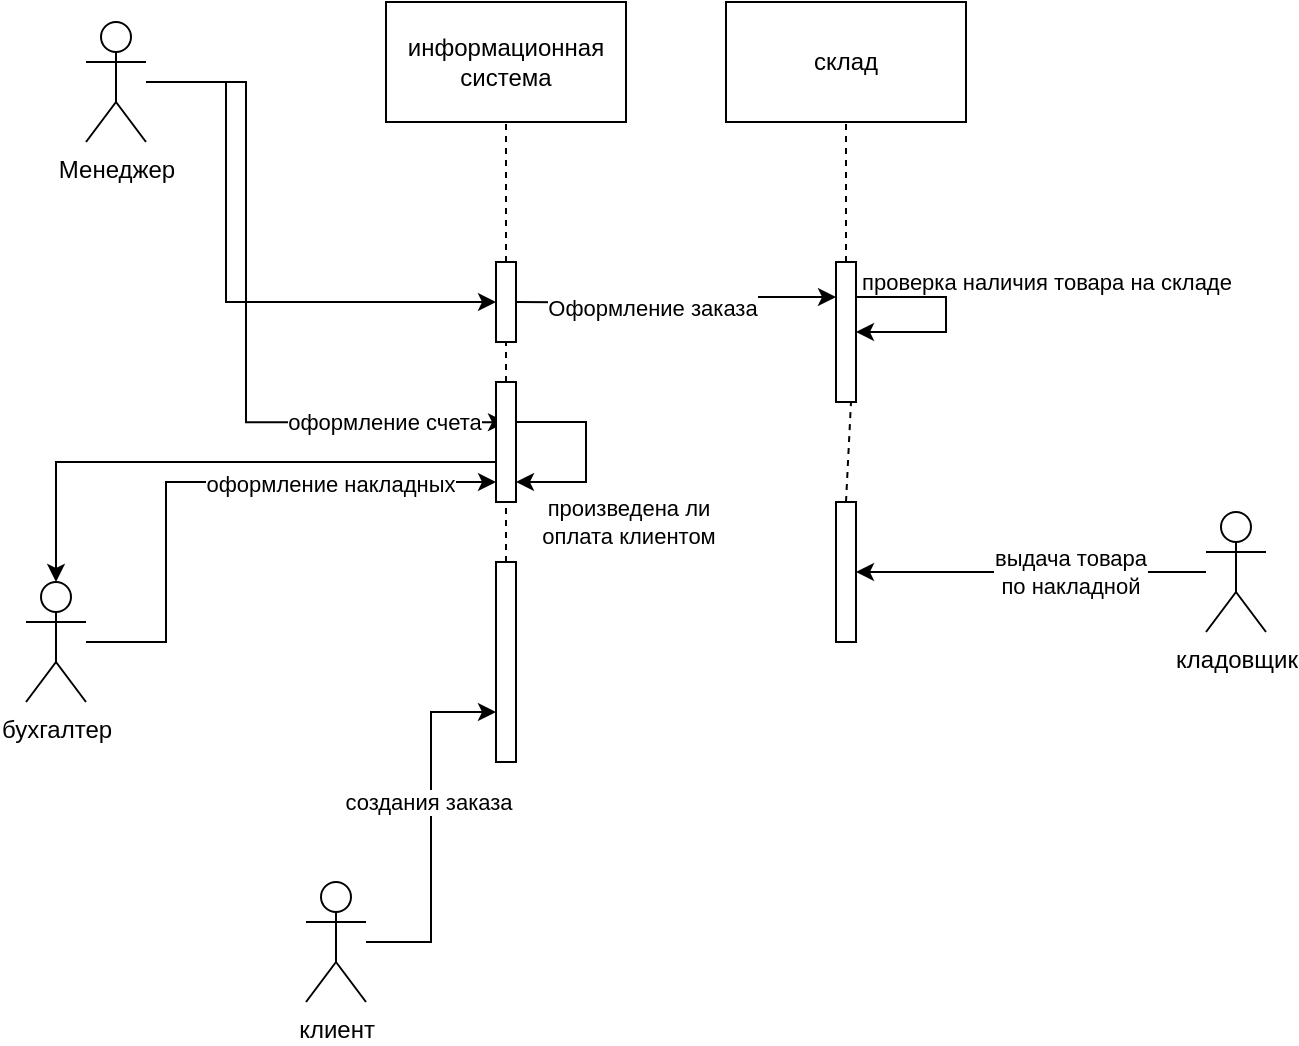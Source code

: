 <mxfile version="20.3.0" type="device"><diagram id="qdLN_EerYUnA-vpkibfX" name="Страница 1"><mxGraphModel dx="1037" dy="641" grid="1" gridSize="10" guides="1" tooltips="1" connect="1" arrows="1" fold="1" page="1" pageScale="1" pageWidth="827" pageHeight="1169" math="0" shadow="0"><root><mxCell id="0"/><mxCell id="1" parent="0"/><mxCell id="Jy64fgoab6x3s2XVd_gH-1" value="информационная система" style="rounded=0;whiteSpace=wrap;html=1;" parent="1" vertex="1"><mxGeometry x="220" y="50" width="120" height="60" as="geometry"/></mxCell><mxCell id="Jy64fgoab6x3s2XVd_gH-2" value="склад" style="rounded=0;whiteSpace=wrap;html=1;" parent="1" vertex="1"><mxGeometry x="390" y="50" width="120" height="60" as="geometry"/></mxCell><mxCell id="Jy64fgoab6x3s2XVd_gH-13" style="edgeStyle=orthogonalEdgeStyle;rounded=0;orthogonalLoop=1;jettySize=auto;html=1;exitX=1;exitY=0.25;exitDx=0;exitDy=0;entryX=0;entryY=0.25;entryDx=0;entryDy=0;" parent="1" target="Jy64fgoab6x3s2XVd_gH-9" edge="1"><mxGeometry relative="1" as="geometry"><mxPoint x="285" y="200.0" as="sourcePoint"/></mxGeometry></mxCell><mxCell id="Jy64fgoab6x3s2XVd_gH-15" value="Оформление заказа" style="edgeLabel;html=1;align=center;verticalAlign=middle;resizable=0;points=[];" parent="Jy64fgoab6x3s2XVd_gH-13" vertex="1" connectable="0"><mxGeometry x="-0.172" y="-2" relative="1" as="geometry"><mxPoint as="offset"/></mxGeometry></mxCell><mxCell id="Jy64fgoab6x3s2XVd_gH-9" value="" style="rounded=0;whiteSpace=wrap;html=1;" parent="1" vertex="1"><mxGeometry x="445" y="180" width="10" height="70" as="geometry"/></mxCell><mxCell id="Jy64fgoab6x3s2XVd_gH-12" style="edgeStyle=orthogonalEdgeStyle;rounded=0;orthogonalLoop=1;jettySize=auto;html=1;entryX=0;entryY=0.25;entryDx=0;entryDy=0;" parent="1" source="Jy64fgoab6x3s2XVd_gH-11" edge="1"><mxGeometry relative="1" as="geometry"><mxPoint x="275" y="200.0" as="targetPoint"/><Array as="points"><mxPoint x="140" y="90"/><mxPoint x="140" y="200"/></Array></mxGeometry></mxCell><mxCell id="Jy64fgoab6x3s2XVd_gH-24" style="edgeStyle=orthogonalEdgeStyle;rounded=0;orthogonalLoop=1;jettySize=auto;html=1;entryX=0.5;entryY=0.417;entryDx=0;entryDy=0;entryPerimeter=0;" parent="1" source="Jy64fgoab6x3s2XVd_gH-11" edge="1"><mxGeometry relative="1" as="geometry"><mxPoint x="280" y="260.12" as="targetPoint"/><Array as="points"><mxPoint x="150" y="90"/><mxPoint x="150" y="260"/></Array></mxGeometry></mxCell><mxCell id="Jy64fgoab6x3s2XVd_gH-25" value="оформление счета" style="edgeLabel;html=1;align=center;verticalAlign=middle;resizable=0;points=[];" parent="Jy64fgoab6x3s2XVd_gH-24" vertex="1" connectable="0"><mxGeometry x="0.65" relative="1" as="geometry"><mxPoint as="offset"/></mxGeometry></mxCell><mxCell id="Jy64fgoab6x3s2XVd_gH-11" value="Менеджер&lt;br&gt;" style="shape=umlActor;verticalLabelPosition=bottom;verticalAlign=top;html=1;outlineConnect=0;" parent="1" vertex="1"><mxGeometry x="70" y="60" width="30" height="60" as="geometry"/></mxCell><mxCell id="Jy64fgoab6x3s2XVd_gH-19" style="edgeStyle=orthogonalEdgeStyle;rounded=0;orthogonalLoop=1;jettySize=auto;html=1;exitX=1;exitY=0.25;exitDx=0;exitDy=0;" parent="1" source="Jy64fgoab6x3s2XVd_gH-9" target="Jy64fgoab6x3s2XVd_gH-9" edge="1"><mxGeometry relative="1" as="geometry"><mxPoint x="470" y="250" as="targetPoint"/><Array as="points"><mxPoint x="500" y="198"/><mxPoint x="500" y="215"/></Array></mxGeometry></mxCell><mxCell id="Jy64fgoab6x3s2XVd_gH-20" value="проверка наличия товара на складе" style="edgeLabel;html=1;align=center;verticalAlign=middle;resizable=0;points=[];" parent="Jy64fgoab6x3s2XVd_gH-19" vertex="1" connectable="0"><mxGeometry x="-0.365" y="1" relative="1" as="geometry"><mxPoint x="61" y="-7" as="offset"/></mxGeometry></mxCell><mxCell id="Jy64fgoab6x3s2XVd_gH-23" value="" style="endArrow=none;dashed=1;html=1;rounded=0;entryX=0.5;entryY=1;entryDx=0;entryDy=0;" parent="1" target="Jy64fgoab6x3s2XVd_gH-2" edge="1"><mxGeometry width="50" height="50" relative="1" as="geometry"><mxPoint x="450" y="180" as="sourcePoint"/><mxPoint x="490" y="150" as="targetPoint"/></mxGeometry></mxCell><mxCell id="Jy64fgoab6x3s2XVd_gH-27" style="edgeStyle=orthogonalEdgeStyle;rounded=0;orthogonalLoop=1;jettySize=auto;html=1;" parent="1" source="Jy64fgoab6x3s2XVd_gH-26" target="Jy64fgoab6x3s2XVd_gH-31" edge="1"><mxGeometry relative="1" as="geometry"><mxPoint x="276" y="420.68" as="targetPoint"/><Array as="points"><mxPoint x="110" y="370"/><mxPoint x="110" y="290"/></Array></mxGeometry></mxCell><mxCell id="Jy64fgoab6x3s2XVd_gH-28" value="оформление накладных" style="edgeLabel;html=1;align=center;verticalAlign=middle;resizable=0;points=[];" parent="Jy64fgoab6x3s2XVd_gH-27" vertex="1" connectable="0"><mxGeometry x="0.462" y="-1" relative="1" as="geometry"><mxPoint x="-7" as="offset"/></mxGeometry></mxCell><mxCell id="Jy64fgoab6x3s2XVd_gH-26" value="бухгалтер" style="shape=umlActor;verticalLabelPosition=bottom;verticalAlign=top;html=1;outlineConnect=0;" parent="1" vertex="1"><mxGeometry x="40" y="340" width="30" height="60" as="geometry"/></mxCell><mxCell id="Jy64fgoab6x3s2XVd_gH-29" value="" style="rounded=0;whiteSpace=wrap;html=1;" parent="1" vertex="1"><mxGeometry x="275" y="180" width="10" height="40" as="geometry"/></mxCell><mxCell id="Jy64fgoab6x3s2XVd_gH-36" style="edgeStyle=orthogonalEdgeStyle;rounded=0;orthogonalLoop=1;jettySize=auto;html=1;entryX=0.5;entryY=0;entryDx=0;entryDy=0;entryPerimeter=0;" parent="1" source="Jy64fgoab6x3s2XVd_gH-31" target="Jy64fgoab6x3s2XVd_gH-26" edge="1"><mxGeometry relative="1" as="geometry"><Array as="points"><mxPoint x="55" y="280"/></Array></mxGeometry></mxCell><mxCell id="Jy64fgoab6x3s2XVd_gH-37" style="edgeStyle=orthogonalEdgeStyle;rounded=0;orthogonalLoop=1;jettySize=auto;html=1;entryX=1;entryY=1;entryDx=0;entryDy=0;" parent="1" edge="1"><mxGeometry relative="1" as="geometry"><mxPoint x="285" y="290" as="targetPoint"/><mxPoint x="285" y="260" as="sourcePoint"/><Array as="points"><mxPoint x="320" y="260"/><mxPoint x="320" y="290"/></Array></mxGeometry></mxCell><mxCell id="Jy64fgoab6x3s2XVd_gH-39" value="&lt;span style=&quot;color: rgba(0, 0, 0, 0); font-family: monospace; font-size: 0px; text-align: start; background-color: rgb(248, 249, 250);&quot;&gt;%3CmxGraphModel%3E%3Croot%3E%3CmxCell%20id%3D%220%22%2F%3E%3CmxCell%20id%3D%221%22%20parent%3D%220%22%2F%3E%3CmxCell%20id%3D%222%22%20value%3D%22%D0%BF%D1%80%D0%BE%D0%B8%D0%B7%D0%B2%D0%B5%D0%B4%D0%B5%D0%BD%D0%B0%20%D0%BB%D0%B8%20%D0%BE%D0%BF%D0%BB%D0%B0%D1%82%D0%B0%20%D0%BA%D0%BB%D0%B8%D0%B5%D0%BD%D1%82%D0%BE%D0%BC%22%20style%3D%22edgeLabel%3Bhtml%3D1%3Balign%3Dcenter%3BverticalAlign%3Dmiddle%3Bresizable%3D0%3Bpoints%3D%5B%5D%3B%22%20vertex%3D%221%22%20connectable%3D%220%22%20parent%3D%221%22%3E%3CmxGeometry%20x%3D%22509.034%22%20y%3D%22276.0%22%20as%3D%22geometry%22%2F%3E%3C%2FmxCell%3E%3C%2Froot%3E%3C%2FmxGraphModel%3Eп&lt;/span&gt;" style="edgeLabel;html=1;align=center;verticalAlign=middle;resizable=0;points=[];" parent="Jy64fgoab6x3s2XVd_gH-37" vertex="1" connectable="0"><mxGeometry x="0.492" relative="1" as="geometry"><mxPoint as="offset"/></mxGeometry></mxCell><mxCell id="Jy64fgoab6x3s2XVd_gH-40" value="произведена ли &lt;br&gt;оплата клиентом" style="edgeLabel;html=1;align=center;verticalAlign=middle;resizable=0;points=[];" parent="Jy64fgoab6x3s2XVd_gH-37" vertex="1" connectable="0"><mxGeometry x="0.448" relative="1" as="geometry"><mxPoint x="28" y="20" as="offset"/></mxGeometry></mxCell><mxCell id="Jy64fgoab6x3s2XVd_gH-31" value="" style="rounded=0;whiteSpace=wrap;html=1;" parent="1" vertex="1"><mxGeometry x="275" y="240" width="10" height="60" as="geometry"/></mxCell><mxCell id="Jy64fgoab6x3s2XVd_gH-32" value="" style="endArrow=none;dashed=1;html=1;rounded=0;entryX=0.5;entryY=1;entryDx=0;entryDy=0;exitX=0.5;exitY=0;exitDx=0;exitDy=0;" parent="1" source="Jy64fgoab6x3s2XVd_gH-29" target="Jy64fgoab6x3s2XVd_gH-1" edge="1"><mxGeometry width="50" height="50" relative="1" as="geometry"><mxPoint x="410" y="330" as="sourcePoint"/><mxPoint x="460" y="280" as="targetPoint"/></mxGeometry></mxCell><mxCell id="Jy64fgoab6x3s2XVd_gH-34" value="" style="endArrow=none;dashed=1;html=1;rounded=0;exitX=0.5;exitY=0;exitDx=0;exitDy=0;" parent="1" source="Jy64fgoab6x3s2XVd_gH-31" edge="1"><mxGeometry width="50" height="50" relative="1" as="geometry"><mxPoint x="260" y="280" as="sourcePoint"/><mxPoint x="280" y="220" as="targetPoint"/></mxGeometry></mxCell><mxCell id="Jy64fgoab6x3s2XVd_gH-48" style="edgeStyle=orthogonalEdgeStyle;rounded=0;orthogonalLoop=1;jettySize=auto;html=1;entryX=1;entryY=0.5;entryDx=0;entryDy=0;" parent="1" source="Jy64fgoab6x3s2XVd_gH-41" target="Jy64fgoab6x3s2XVd_gH-46" edge="1"><mxGeometry relative="1" as="geometry"><mxPoint x="560" y="330" as="targetPoint"/></mxGeometry></mxCell><mxCell id="Jy64fgoab6x3s2XVd_gH-49" value="выдача товара &lt;br&gt;по накладной" style="edgeLabel;html=1;align=center;verticalAlign=middle;resizable=0;points=[];" parent="Jy64fgoab6x3s2XVd_gH-48" vertex="1" connectable="0"><mxGeometry x="-0.215" relative="1" as="geometry"><mxPoint as="offset"/></mxGeometry></mxCell><mxCell id="Jy64fgoab6x3s2XVd_gH-41" value="кладовщик" style="shape=umlActor;verticalLabelPosition=bottom;verticalAlign=top;html=1;outlineConnect=0;" parent="1" vertex="1"><mxGeometry x="630" y="305" width="30" height="60" as="geometry"/></mxCell><mxCell id="Jy64fgoab6x3s2XVd_gH-46" value="" style="rounded=0;whiteSpace=wrap;html=1;" parent="1" vertex="1"><mxGeometry x="445" y="300" width="10" height="70" as="geometry"/></mxCell><mxCell id="Jy64fgoab6x3s2XVd_gH-47" value="" style="endArrow=none;dashed=1;html=1;rounded=0;entryX=0.75;entryY=1;entryDx=0;entryDy=0;exitX=0.5;exitY=0;exitDx=0;exitDy=0;" parent="1" source="Jy64fgoab6x3s2XVd_gH-46" target="Jy64fgoab6x3s2XVd_gH-9" edge="1"><mxGeometry width="50" height="50" relative="1" as="geometry"><mxPoint x="530" y="280" as="sourcePoint"/><mxPoint x="580" y="230" as="targetPoint"/></mxGeometry></mxCell><mxCell id="Jy64fgoab6x3s2XVd_gH-50" value="" style="rounded=0;whiteSpace=wrap;html=1;" parent="1" vertex="1"><mxGeometry x="275" y="330" width="10" height="100" as="geometry"/></mxCell><mxCell id="Jy64fgoab6x3s2XVd_gH-52" style="edgeStyle=orthogonalEdgeStyle;rounded=0;orthogonalLoop=1;jettySize=auto;html=1;entryX=0;entryY=0.75;entryDx=0;entryDy=0;" parent="1" source="Jy64fgoab6x3s2XVd_gH-51" target="Jy64fgoab6x3s2XVd_gH-50" edge="1"><mxGeometry relative="1" as="geometry"/></mxCell><mxCell id="Jy64fgoab6x3s2XVd_gH-54" value="создания заказа" style="edgeLabel;html=1;align=center;verticalAlign=middle;resizable=0;points=[];" parent="Jy64fgoab6x3s2XVd_gH-52" vertex="1" connectable="0"><mxGeometry x="-0.107" y="2" relative="1" as="geometry"><mxPoint y="-22" as="offset"/></mxGeometry></mxCell><mxCell id="Jy64fgoab6x3s2XVd_gH-51" value="клиент" style="shape=umlActor;verticalLabelPosition=bottom;verticalAlign=top;html=1;outlineConnect=0;" parent="1" vertex="1"><mxGeometry x="180" y="490" width="30" height="60" as="geometry"/></mxCell><mxCell id="Jy64fgoab6x3s2XVd_gH-53" value="" style="endArrow=none;dashed=1;html=1;rounded=0;entryX=0.5;entryY=1;entryDx=0;entryDy=0;exitX=0.5;exitY=0;exitDx=0;exitDy=0;" parent="1" source="Jy64fgoab6x3s2XVd_gH-50" target="Jy64fgoab6x3s2XVd_gH-31" edge="1"><mxGeometry width="50" height="50" relative="1" as="geometry"><mxPoint x="320" y="430" as="sourcePoint"/><mxPoint x="370" y="380" as="targetPoint"/></mxGeometry></mxCell></root></mxGraphModel></diagram></mxfile>